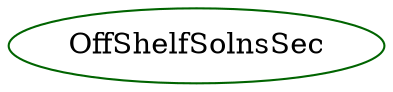 digraph offshelfsolnssec{
OffShelfSolnsSec	[shape=oval, color=darkgreen, label=OffShelfSolnsSec];
}
